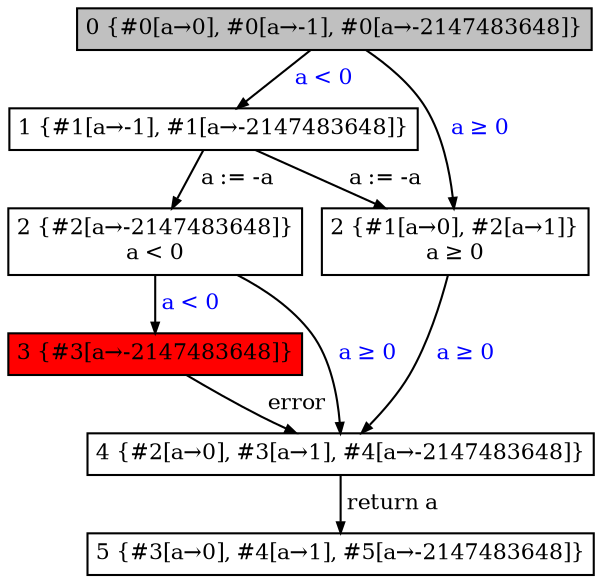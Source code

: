digraph {
	ranksep=0.10
	nodesep=0.12
	node[fontsize=10.5,shape=box,height=0.02,width=0.02,margin="0.05,0.05"]
	edge[fontsize=10.5,arrowsize=0.5]

	0 [label="0 {#0[a→0], #0[a→-1], #0[a→-2147483648]}",style=filled,fillcolor=gray]
	1 [label="5 {#3[a→0], #4[a→1], #5[a→-2147483648]}"]
	2 [label="1 {#1[a→-1], #1[a→-2147483648]}"]
	3 [label="3 {#3[a→-2147483648]}",style=filled,fillcolor=red]
	4 [label="4 {#2[a→0], #3[a→1], #4[a→-2147483648]}"]
	5 [label="2 {#1[a→0], #2[a→1]}\la ≥ 0"]
	6 [label="2 {#2[a→-2147483648]}\la < 0"]


	4->1[label=" return a"]
	5->4[label=" a ≥ 0",fontcolor="#0000FF"]
	0->2[label=" a < 0",fontcolor="#0000FF"]
	2->5[label=" a := -a"]
	3->4[label=" error"]
	6->4[label=" a ≥ 0",fontcolor="#0000FF"]
	6->3[label=" a < 0",fontcolor="#0000FF"]
	2->6[label=" a := -a"]
	0->5[label=" a ≥ 0",fontcolor="#0000FF"]
}